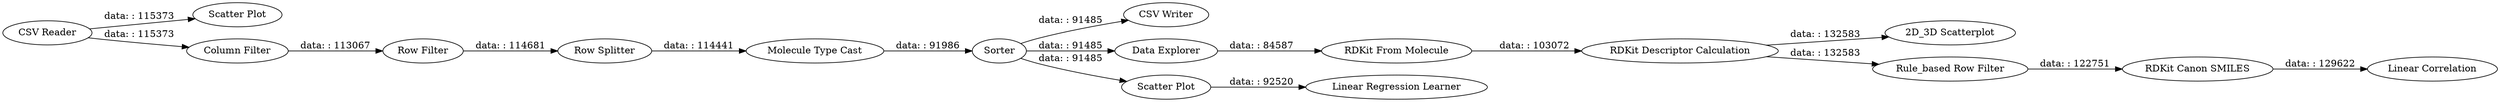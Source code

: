 digraph {
	"-766844266310208384_29" [label="Scatter Plot"]
	"-766844266310208384_15" [label="Linear Correlation"]
	"-766844266310208384_7" [label="CSV Writer"]
	"-766844266310208384_5" [label=Sorter]
	"-766844266310208384_10" [label="RDKit From Molecule"]
	"-766844266310208384_14" [label="2D_3D Scatterplot"]
	"-766844266310208384_2" [label="Column Filter"]
	"-766844266310208384_28" [label="Rule_based Row Filter"]
	"-766844266310208384_6" [label="Data Explorer"]
	"-766844266310208384_3" [label="Row Filter"]
	"-766844266310208384_12" [label="RDKit Descriptor Calculation"]
	"-766844266310208384_9" [label="Linear Regression Learner"]
	"-766844266310208384_13" [label="RDKit Canon SMILES"]
	"-766844266310208384_4" [label="Row Splitter"]
	"-766844266310208384_11" [label="Molecule Type Cast"]
	"-766844266310208384_1" [label="CSV Reader"]
	"-766844266310208384_8" [label="Scatter Plot"]
	"-766844266310208384_12" -> "-766844266310208384_28" [label="data: : 132583"]
	"-766844266310208384_5" -> "-766844266310208384_8" [label="data: : 91485"]
	"-766844266310208384_8" -> "-766844266310208384_9" [label="data: : 92520"]
	"-766844266310208384_3" -> "-766844266310208384_4" [label="data: : 114681"]
	"-766844266310208384_5" -> "-766844266310208384_6" [label="data: : 91485"]
	"-766844266310208384_5" -> "-766844266310208384_7" [label="data: : 91485"]
	"-766844266310208384_10" -> "-766844266310208384_12" [label="data: : 103072"]
	"-766844266310208384_2" -> "-766844266310208384_3" [label="data: : 113067"]
	"-766844266310208384_6" -> "-766844266310208384_10" [label="data: : 84587"]
	"-766844266310208384_4" -> "-766844266310208384_11" [label="data: : 114441"]
	"-766844266310208384_1" -> "-766844266310208384_2" [label="data: : 115373"]
	"-766844266310208384_13" -> "-766844266310208384_15" [label="data: : 129622"]
	"-766844266310208384_11" -> "-766844266310208384_5" [label="data: : 91986"]
	"-766844266310208384_28" -> "-766844266310208384_13" [label="data: : 122751"]
	"-766844266310208384_1" -> "-766844266310208384_29" [label="data: : 115373"]
	"-766844266310208384_12" -> "-766844266310208384_14" [label="data: : 132583"]
	rankdir=LR
}

